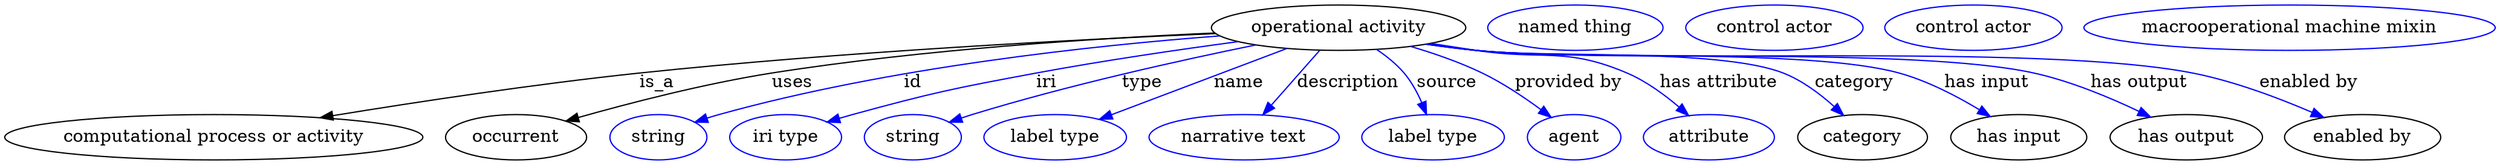 digraph {
	graph [bb="0,0,1975.9,123"];
	node [label="\N"];
	"operational activity"	[height=0.5,
		label="operational activity",
		pos="1057.7,105",
		width=2.7984];
	"computational process or activity"	[height=0.5,
		pos="165.74,18",
		width=4.6038];
	"operational activity" -> "computational process or activity"	[label=is_a,
		lp="517.74,61.5",
		pos="e,250.22,33.505 960.45,100.32 849.66,95.562 663.31,85.814 503.74,69 421.25,60.309 328.04,46.196 260.42,35.176"];
	occurrent	[height=0.5,
		pos="405.74,18",
		width=1.5526];
	"operational activity" -> occurrent	[label=uses,
		lp="624.24,61.5",
		pos="e,445.18,30.898 959.33,100.84 867.81,96.844 727.89,88.021 607.74,69 554.83,60.624 495.44,45.178 454.83,33.661"];
	id	[color=blue,
		height=0.5,
		label=string,
		pos="517.74,18",
		width=1.0652];
	"operational activity" -> id	[color=blue,
		label=id,
		lp="719.74,61.5",
		pos="e,546.72,29.996 963.74,98.477 863.6,90.872 701.17,73.58 565.74,36 562.63,35.137 559.43,34.175 556.23,33.159",
		style=solid];
	iri	[color=blue,
		height=0.5,
		label="iri type",
		pos="618.74,18",
		width=1.2277];
	"operational activity" -> iri	[color=blue,
		label=iri,
		lp="825.74,61.5",
		pos="e,652.03,29.946 978.02,93.981 931.19,87.695 870.93,78.915 817.74,69 752.76,56.888 736.53,53.271 672.74,36 669.16,35.031 665.46,33.979 \
661.76,32.889",
		style=solid];
	type	[color=blue,
		height=0.5,
		label=string,
		pos="719.74,18",
		width=1.0652];
	"operational activity" -> type	[color=blue,
		label=type,
		lp="901.74,61.5",
		pos="e,748.67,29.97 992.04,91.324 932.62,79.226 842.99,59.408 766.74,36 763.97,35.153 761.14,34.238 758.29,33.289",
		style=solid];
	name	[color=blue,
		height=0.5,
		label="label type",
		pos="832.74,18",
		width=1.5707];
	"operational activity" -> name	[color=blue,
		label=name,
		lp="978.74,61.5",
		pos="e,867.91,32.29 1016.7,88.509 977.3,73.613 917.87,51.161 877.29,35.832",
		style=solid];
	description	[color=blue,
		height=0.5,
		label="narrative text",
		pos="982.74,18",
		width=2.0943];
	"operational activity" -> description	[color=blue,
		label=description,
		lp="1065.2,61.5",
		pos="e,997.63,35.885 1042.6,86.799 1031.6,74.39 1016.7,57.458 1004.5,43.618",
		style=solid];
	source	[color=blue,
		height=0.5,
		label="label type",
		pos="1132.7,18",
		width=1.5707];
	"operational activity" -> source	[color=blue,
		label=source,
		lp="1143.7,61.5",
		pos="e,1127.5,36.066 1087.8,87.809 1095.6,82.565 1103.6,76.212 1109.7,69 1115.5,62.169 1120.2,53.628 1123.7,45.547",
		style=solid];
	"provided by"	[color=blue,
		height=0.5,
		label=agent,
		pos="1244.7,18",
		width=1.0291];
	"operational activity" -> "provided by"	[color=blue,
		label="provided by",
		lp="1240.2,61.5",
		pos="e,1226.5,33.821 1115,90.103 1133.5,84.637 1153.9,77.586 1171.7,69 1188.1,61.12 1204.9,49.867 1218.2,40.03",
		style=solid];
	"has attribute"	[color=blue,
		height=0.5,
		label=attribute,
		pos="1351.7,18",
		width=1.4443];
	"operational activity" -> "has attribute"	[color=blue,
		label="has attribute",
		lp="1359.7,61.5",
		pos="e,1335.6,35.206 1130.7,92.556 1142.8,90.688 1155.1,88.781 1166.7,87 1220,78.845 1237.1,90.115 1286.7,69 1301.9,62.569 1316.5,51.779 \
1328.1,41.865",
		style=solid];
	category	[height=0.5,
		pos="1472.7,18",
		width=1.4263];
	"operational activity" -> category	[color=blue,
		label=category,
		lp="1467.2,61.5",
		pos="e,1457.7,35.624 1128.3,92.143 1141.1,90.24 1154.3,88.429 1166.7,87 1220.8,80.806 1360.2,88.972 1410.7,69 1425.4,63.196 1439.4,52.612 \
1450.3,42.671",
		style=solid];
	"has input"	[height=0.5,
		pos="1595.7,18",
		width=1.4985];
	"operational activity" -> "has input"	[color=blue,
		label="has input",
		lp="1571.2,61.5",
		pos="e,1573.6,34.517 1127.7,92.021 1140.6,90.107 1154.1,88.324 1166.7,87 1241.1,79.229 1430.7,89.19 1502.7,69 1524.8,62.804 1547.6,50.712 \
1565,39.972",
		style=solid];
	"has output"	[height=0.5,
		pos="1727.7,18",
		width=1.679];
	"operational activity" -> "has output"	[color=blue,
		label="has output",
		lp="1695.2,61.5",
		pos="e,1699.8,34.097 1127.4,91.931 1140.4,90.013 1154,88.252 1166.7,87 1264.6,77.41 1512.8,90.379 1608.7,69 1637.4,62.618 1667.9,49.681 \
1690.8,38.566",
		style=solid];
	"enabled by"	[height=0.5,
		pos="1867.7,18",
		width=1.7151];
	"operational activity" -> "enabled by"	[color=blue,
		label="enabled by",
		lp="1828.2,61.5",
		pos="e,1837.9,33.804 1127.1,91.878 1140.2,89.952 1153.9,88.202 1166.7,87 1293.1,75.196 1613.3,94.14 1737.7,69 1769.4,62.61 1803.3,49.294 \
1828.6,38.011",
		style=solid];
	"named thing_category"	[color=blue,
		height=0.5,
		label="named thing",
		pos="1245.7,105",
		width=1.9318];
	"operational activity_has input"	[color=blue,
		height=0.5,
		label="control actor",
		pos="1403.7,105",
		width=1.9498];
	"operational activity_has output"	[color=blue,
		height=0.5,
		label="control actor",
		pos="1561.7,105",
		width=1.9498];
	"operational activity_enabled by"	[color=blue,
		height=0.5,
		label="macrooperational machine mixin",
		pos="1812.7,105",
		width=4.5315];
}
